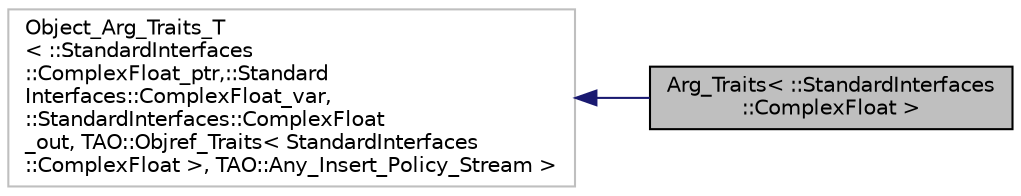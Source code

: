 digraph "Arg_Traits&lt; ::StandardInterfaces::ComplexFloat &gt;"
{
 // INTERACTIVE_SVG=YES
  edge [fontname="Helvetica",fontsize="10",labelfontname="Helvetica",labelfontsize="10"];
  node [fontname="Helvetica",fontsize="10",shape=record];
  rankdir="LR";
  Node1 [label="Arg_Traits\< ::StandardInterfaces\l::ComplexFloat \>",height=0.2,width=0.4,color="black", fillcolor="grey75", style="filled", fontcolor="black"];
  Node2 -> Node1 [dir="back",color="midnightblue",fontsize="10",style="solid",fontname="Helvetica"];
  Node2 [label="Object_Arg_Traits_T\l\< ::StandardInterfaces\l::ComplexFloat_ptr,::Standard\lInterfaces::ComplexFloat_var,\l::StandardInterfaces::ComplexFloat\l_out, TAO::Objref_Traits\< StandardInterfaces\l::ComplexFloat \>, TAO::Any_Insert_Policy_Stream \>",height=0.2,width=0.4,color="grey75", fillcolor="white", style="filled"];
}
